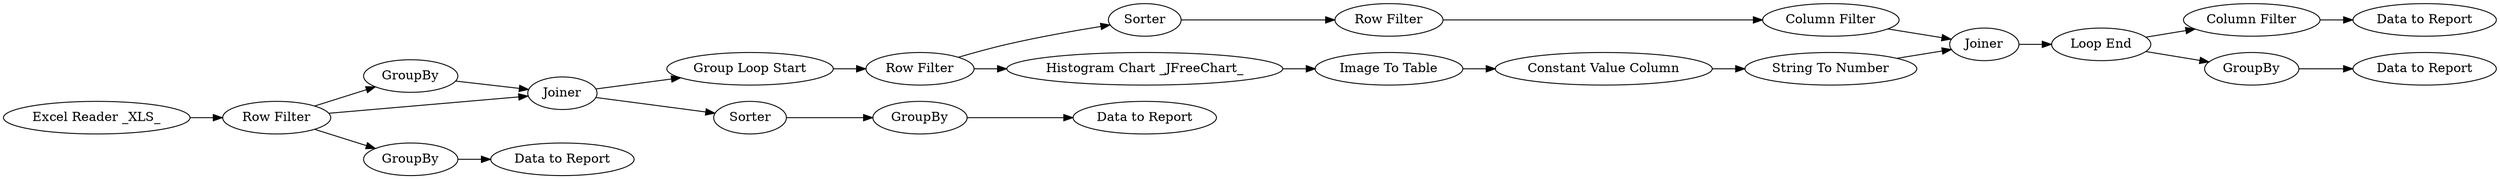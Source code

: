 digraph {
	3 [label=GroupBy]
	4 [label=Joiner]
	10 [label="Data to Report"]
	13 [label="Row Filter"]
	17 [label="Loop End"]
	18 [label="Excel Reader _XLS_"]
	21 [label="Group Loop Start"]
	27 [label="Column Filter"]
	28 [label=GroupBy]
	29 [label="Data to Report"]
	5 [label=Sorter]
	8 [label="Histogram Chart _JFreeChart_"]
	9 [label="Row Filter"]
	11 [label="Column Filter"]
	16 [label="Row Filter"]
	22 [label="Image To Table"]
	23 [label="Constant Value Column"]
	25 [label=Joiner]
	26 [label="String To Number"]
	31 [label="Data to Report"]
	33 [label=GroupBy]
	34 [label=GroupBy]
	35 [label=Sorter]
	36 [label="Data to Report"]
	5 -> 9
	8 -> 22
	9 -> 11
	11 -> 25
	16 -> 5
	16 -> 8
	22 -> 23
	23 -> 26
	26 -> 25
	3 -> 4
	4 -> 35
	4 -> 21
	13 -> 4
	13 -> 33
	13 -> 3
	17 -> 27
	17 -> 28
	18 -> 13
	21 -> 16
	27 -> 10
	28 -> 29
	25 -> 17
	33 -> 31
	34 -> 36
	35 -> 34
	rankdir=LR
}
